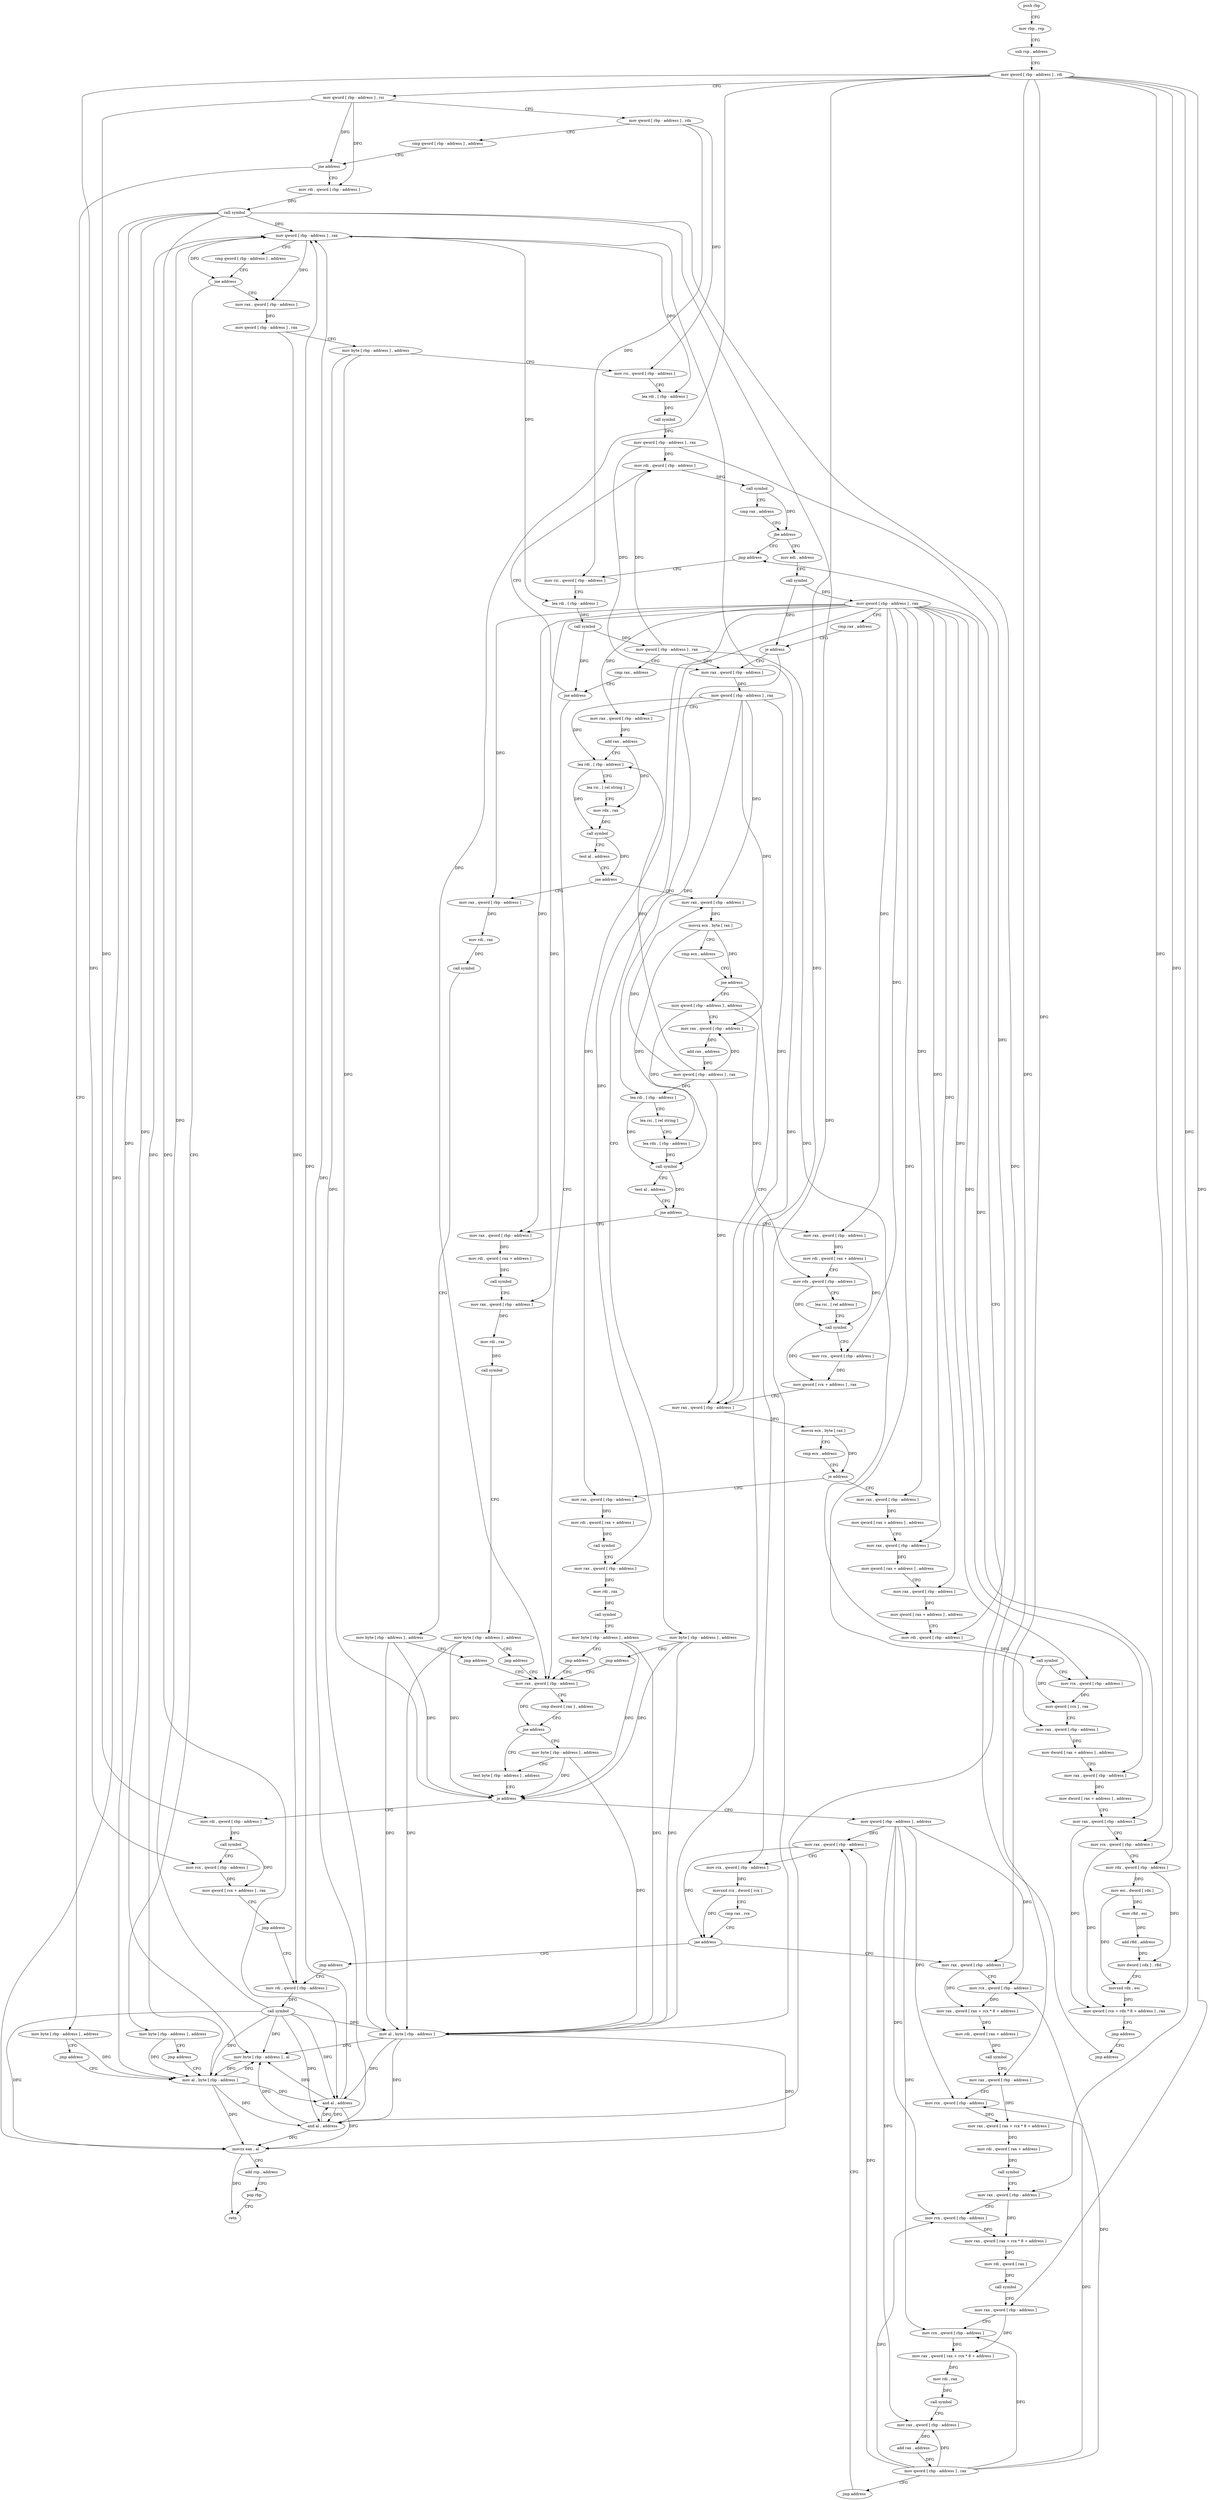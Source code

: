 digraph "func" {
"175232" [label = "push rbp" ]
"175233" [label = "mov rbp , rsp" ]
"175236" [label = "sub rsp , address" ]
"175240" [label = "mov qword [ rbp - address ] , rdi" ]
"175244" [label = "mov qword [ rbp - address ] , rsi" ]
"175248" [label = "mov qword [ rbp - address ] , rdx" ]
"175252" [label = "cmp qword [ rbp - address ] , address" ]
"175257" [label = "jne address" ]
"175272" [label = "mov rdi , qword [ rbp - address ]" ]
"175263" [label = "mov byte [ rbp - address ] , address" ]
"175276" [label = "call symbol" ]
"175281" [label = "mov qword [ rbp - address ] , rax" ]
"175285" [label = "cmp qword [ rbp - address ] , address" ]
"175290" [label = "jne address" ]
"175305" [label = "mov rax , qword [ rbp - address ]" ]
"175296" [label = "mov byte [ rbp - address ] , address" ]
"175267" [label = "jmp address" ]
"175986" [label = "mov al , byte [ rbp - address ]" ]
"175309" [label = "mov qword [ rbp - address ] , rax" ]
"175313" [label = "mov byte [ rbp - address ] , address" ]
"175317" [label = "mov rsi , qword [ rbp - address ]" ]
"175321" [label = "lea rdi , [ rbp - address ]" ]
"175325" [label = "call symbol" ]
"175330" [label = "mov qword [ rbp - address ] , rax" ]
"175334" [label = "mov rdi , qword [ rbp - address ]" ]
"175300" [label = "jmp address" ]
"175989" [label = "and al , address" ]
"175991" [label = "movzx eax , al" ]
"175994" [label = "add rsp , address" ]
"175998" [label = "pop rbp" ]
"175999" [label = "retn" ]
"175750" [label = "jmp address" ]
"175755" [label = "mov rsi , qword [ rbp - address ]" ]
"175353" [label = "mov edi , address" ]
"175358" [label = "call symbol" ]
"175363" [label = "mov qword [ rbp - address ] , rax" ]
"175367" [label = "cmp rax , address" ]
"175371" [label = "je address" ]
"175736" [label = "mov byte [ rbp - address ] , address" ]
"175377" [label = "mov rax , qword [ rbp - address ]" ]
"175759" [label = "lea rdi , [ rbp - address ]" ]
"175763" [label = "call symbol" ]
"175768" [label = "mov qword [ rbp - address ] , rax" ]
"175772" [label = "cmp rax , address" ]
"175776" [label = "jne address" ]
"175782" [label = "mov rax , qword [ rbp - address ]" ]
"175740" [label = "jmp address" ]
"175381" [label = "mov qword [ rbp - address ] , rax" ]
"175385" [label = "mov rax , qword [ rbp - address ]" ]
"175389" [label = "add rax , address" ]
"175395" [label = "lea rdi , [ rbp - address ]" ]
"175399" [label = "lea rsi , [ rel string ]" ]
"175406" [label = "mov rdx , rax" ]
"175409" [label = "call symbol" ]
"175414" [label = "test al , address" ]
"175416" [label = "jne address" ]
"175443" [label = "mov rax , qword [ rbp - address ]" ]
"175422" [label = "mov rax , qword [ rbp - address ]" ]
"175338" [label = "call symbol" ]
"175343" [label = "cmp rax , address" ]
"175347" [label = "jbe address" ]
"175786" [label = "cmp dword [ rax ] , address" ]
"175789" [label = "jne address" ]
"175799" [label = "test byte [ rbp - address ] , address" ]
"175795" [label = "mov byte [ rbp - address ] , address" ]
"175447" [label = "movsx ecx , byte [ rax ]" ]
"175450" [label = "cmp ecx , address" ]
"175453" [label = "jne address" ]
"175575" [label = "mov rax , qword [ rbp - address ]" ]
"175459" [label = "mov qword [ rbp - address ] , address" ]
"175426" [label = "mov rdi , rax" ]
"175429" [label = "call symbol" ]
"175434" [label = "mov byte [ rbp - address ] , address" ]
"175438" [label = "jmp address" ]
"175803" [label = "je address" ]
"175831" [label = "mov qword [ rbp - address ] , address" ]
"175809" [label = "mov rdi , qword [ rbp - address ]" ]
"175579" [label = "movsx ecx , byte [ rax ]" ]
"175582" [label = "cmp ecx , address" ]
"175585" [label = "je address" ]
"175625" [label = "mov rax , qword [ rbp - address ]" ]
"175591" [label = "mov rax , qword [ rbp - address ]" ]
"175467" [label = "mov rax , qword [ rbp - address ]" ]
"175471" [label = "add rax , address" ]
"175477" [label = "mov qword [ rbp - address ] , rax" ]
"175481" [label = "lea rdi , [ rbp - address ]" ]
"175485" [label = "lea rsi , [ rel string ]" ]
"175492" [label = "lea rdx , [ rbp - address ]" ]
"175496" [label = "call symbol" ]
"175501" [label = "test al , address" ]
"175503" [label = "jne address" ]
"175543" [label = "mov rax , qword [ rbp - address ]" ]
"175509" [label = "mov rax , qword [ rbp - address ]" ]
"175839" [label = "mov rax , qword [ rbp - address ]" ]
"175813" [label = "call symbol" ]
"175818" [label = "mov rcx , qword [ rbp - address ]" ]
"175822" [label = "mov qword [ rcx + address ] , rax" ]
"175826" [label = "jmp address" ]
"175969" [label = "mov rdi , qword [ rbp - address ]" ]
"175629" [label = "mov qword [ rax + address ] , address" ]
"175637" [label = "mov rax , qword [ rbp - address ]" ]
"175641" [label = "mov qword [ rax + address ] , address" ]
"175649" [label = "mov rax , qword [ rbp - address ]" ]
"175653" [label = "mov qword [ rax + address ] , address" ]
"175661" [label = "mov rdi , qword [ rbp - address ]" ]
"175665" [label = "call symbol" ]
"175670" [label = "mov rcx , qword [ rbp - address ]" ]
"175674" [label = "mov qword [ rcx ] , rax" ]
"175677" [label = "mov rax , qword [ rbp - address ]" ]
"175681" [label = "mov dword [ rax + address ] , address" ]
"175688" [label = "mov rax , qword [ rbp - address ]" ]
"175692" [label = "mov dword [ rax + address ] , address" ]
"175699" [label = "mov rax , qword [ rbp - address ]" ]
"175703" [label = "mov rcx , qword [ rbp - address ]" ]
"175707" [label = "mov rdx , qword [ rbp - address ]" ]
"175711" [label = "mov esi , dword [ rdx ]" ]
"175713" [label = "mov r8d , esi" ]
"175716" [label = "add r8d , address" ]
"175720" [label = "mov dword [ rdx ] , r8d" ]
"175723" [label = "movsxd rdx , esi" ]
"175726" [label = "mov qword [ rcx + rdx * 8 + address ] , rax" ]
"175731" [label = "jmp address" ]
"175745" [label = "jmp address" ]
"175595" [label = "mov rdi , qword [ rax + address ]" ]
"175599" [label = "call symbol" ]
"175604" [label = "mov rax , qword [ rbp - address ]" ]
"175608" [label = "mov rdi , rax" ]
"175611" [label = "call symbol" ]
"175616" [label = "mov byte [ rbp - address ] , address" ]
"175620" [label = "jmp address" ]
"175547" [label = "mov rdi , qword [ rax + address ]" ]
"175551" [label = "mov rdx , qword [ rbp - address ]" ]
"175555" [label = "lea rsi , [ rel address ]" ]
"175562" [label = "call symbol" ]
"175567" [label = "mov rcx , qword [ rbp - address ]" ]
"175571" [label = "mov qword [ rcx + address ] , rax" ]
"175513" [label = "mov rdi , qword [ rax + address ]" ]
"175517" [label = "call symbol" ]
"175522" [label = "mov rax , qword [ rbp - address ]" ]
"175526" [label = "mov rdi , rax" ]
"175529" [label = "call symbol" ]
"175534" [label = "mov byte [ rbp - address ] , address" ]
"175538" [label = "jmp address" ]
"175964" [label = "jmp address" ]
"175859" [label = "mov rax , qword [ rbp - address ]" ]
"175863" [label = "mov rcx , qword [ rbp - address ]" ]
"175867" [label = "mov rax , qword [ rax + rcx * 8 + address ]" ]
"175872" [label = "mov rdi , qword [ rax + address ]" ]
"175876" [label = "call symbol" ]
"175881" [label = "mov rax , qword [ rbp - address ]" ]
"175885" [label = "mov rcx , qword [ rbp - address ]" ]
"175889" [label = "mov rax , qword [ rax + rcx * 8 + address ]" ]
"175894" [label = "mov rdi , qword [ rax + address ]" ]
"175898" [label = "call symbol" ]
"175903" [label = "mov rax , qword [ rbp - address ]" ]
"175907" [label = "mov rcx , qword [ rbp - address ]" ]
"175911" [label = "mov rax , qword [ rax + rcx * 8 + address ]" ]
"175916" [label = "mov rdi , qword [ rax ]" ]
"175919" [label = "call symbol" ]
"175924" [label = "mov rax , qword [ rbp - address ]" ]
"175928" [label = "mov rcx , qword [ rbp - address ]" ]
"175932" [label = "mov rax , qword [ rax + rcx * 8 + address ]" ]
"175937" [label = "mov rdi , rax" ]
"175940" [label = "call symbol" ]
"175945" [label = "mov rax , qword [ rbp - address ]" ]
"175949" [label = "add rax , address" ]
"175955" [label = "mov qword [ rbp - address ] , rax" ]
"175959" [label = "jmp address" ]
"175973" [label = "call symbol" ]
"175978" [label = "mov al , byte [ rbp - address ]" ]
"175981" [label = "and al , address" ]
"175983" [label = "mov byte [ rbp - address ] , al" ]
"175843" [label = "mov rcx , qword [ rbp - address ]" ]
"175847" [label = "movsxd rcx , dword [ rcx ]" ]
"175850" [label = "cmp rax , rcx" ]
"175853" [label = "jae address" ]
"175232" -> "175233" [ label = "CFG" ]
"175233" -> "175236" [ label = "CFG" ]
"175236" -> "175240" [ label = "CFG" ]
"175240" -> "175244" [ label = "CFG" ]
"175240" -> "175782" [ label = "DFG" ]
"175240" -> "175818" [ label = "DFG" ]
"175240" -> "175703" [ label = "DFG" ]
"175240" -> "175707" [ label = "DFG" ]
"175240" -> "175843" [ label = "DFG" ]
"175240" -> "175859" [ label = "DFG" ]
"175240" -> "175881" [ label = "DFG" ]
"175240" -> "175903" [ label = "DFG" ]
"175240" -> "175924" [ label = "DFG" ]
"175244" -> "175248" [ label = "CFG" ]
"175244" -> "175257" [ label = "DFG" ]
"175244" -> "175272" [ label = "DFG" ]
"175244" -> "175809" [ label = "DFG" ]
"175248" -> "175252" [ label = "CFG" ]
"175248" -> "175317" [ label = "DFG" ]
"175248" -> "175755" [ label = "DFG" ]
"175252" -> "175257" [ label = "CFG" ]
"175257" -> "175272" [ label = "CFG" ]
"175257" -> "175263" [ label = "CFG" ]
"175272" -> "175276" [ label = "DFG" ]
"175263" -> "175267" [ label = "CFG" ]
"175263" -> "175986" [ label = "DFG" ]
"175276" -> "175281" [ label = "DFG" ]
"175276" -> "175986" [ label = "DFG" ]
"175276" -> "175989" [ label = "DFG" ]
"175276" -> "175991" [ label = "DFG" ]
"175276" -> "175978" [ label = "DFG" ]
"175276" -> "175981" [ label = "DFG" ]
"175276" -> "175983" [ label = "DFG" ]
"175281" -> "175285" [ label = "CFG" ]
"175281" -> "175290" [ label = "DFG" ]
"175281" -> "175305" [ label = "DFG" ]
"175281" -> "175321" [ label = "DFG" ]
"175281" -> "175759" [ label = "DFG" ]
"175285" -> "175290" [ label = "CFG" ]
"175290" -> "175305" [ label = "CFG" ]
"175290" -> "175296" [ label = "CFG" ]
"175305" -> "175309" [ label = "DFG" ]
"175296" -> "175300" [ label = "CFG" ]
"175296" -> "175986" [ label = "DFG" ]
"175267" -> "175986" [ label = "CFG" ]
"175986" -> "175989" [ label = "DFG" ]
"175986" -> "175281" [ label = "DFG" ]
"175986" -> "175991" [ label = "DFG" ]
"175986" -> "175981" [ label = "DFG" ]
"175986" -> "175983" [ label = "DFG" ]
"175309" -> "175313" [ label = "CFG" ]
"175309" -> "175969" [ label = "DFG" ]
"175313" -> "175317" [ label = "CFG" ]
"175313" -> "175803" [ label = "DFG" ]
"175313" -> "175978" [ label = "DFG" ]
"175317" -> "175321" [ label = "CFG" ]
"175321" -> "175325" [ label = "DFG" ]
"175325" -> "175330" [ label = "DFG" ]
"175330" -> "175334" [ label = "DFG" ]
"175330" -> "175377" [ label = "DFG" ]
"175330" -> "175661" [ label = "DFG" ]
"175334" -> "175338" [ label = "DFG" ]
"175300" -> "175986" [ label = "CFG" ]
"175989" -> "175991" [ label = "DFG" ]
"175989" -> "175281" [ label = "DFG" ]
"175989" -> "175981" [ label = "DFG" ]
"175989" -> "175983" [ label = "DFG" ]
"175991" -> "175994" [ label = "CFG" ]
"175991" -> "175999" [ label = "DFG" ]
"175994" -> "175998" [ label = "CFG" ]
"175998" -> "175999" [ label = "CFG" ]
"175750" -> "175755" [ label = "CFG" ]
"175755" -> "175759" [ label = "CFG" ]
"175353" -> "175358" [ label = "CFG" ]
"175358" -> "175363" [ label = "DFG" ]
"175358" -> "175371" [ label = "DFG" ]
"175363" -> "175367" [ label = "CFG" ]
"175363" -> "175385" [ label = "DFG" ]
"175363" -> "175422" [ label = "DFG" ]
"175363" -> "175625" [ label = "DFG" ]
"175363" -> "175637" [ label = "DFG" ]
"175363" -> "175649" [ label = "DFG" ]
"175363" -> "175670" [ label = "DFG" ]
"175363" -> "175677" [ label = "DFG" ]
"175363" -> "175688" [ label = "DFG" ]
"175363" -> "175699" [ label = "DFG" ]
"175363" -> "175591" [ label = "DFG" ]
"175363" -> "175604" [ label = "DFG" ]
"175363" -> "175543" [ label = "DFG" ]
"175363" -> "175567" [ label = "DFG" ]
"175363" -> "175509" [ label = "DFG" ]
"175363" -> "175522" [ label = "DFG" ]
"175367" -> "175371" [ label = "CFG" ]
"175371" -> "175736" [ label = "CFG" ]
"175371" -> "175377" [ label = "CFG" ]
"175736" -> "175740" [ label = "CFG" ]
"175736" -> "175803" [ label = "DFG" ]
"175736" -> "175978" [ label = "DFG" ]
"175377" -> "175381" [ label = "DFG" ]
"175759" -> "175763" [ label = "DFG" ]
"175763" -> "175768" [ label = "DFG" ]
"175763" -> "175776" [ label = "DFG" ]
"175768" -> "175772" [ label = "CFG" ]
"175768" -> "175334" [ label = "DFG" ]
"175768" -> "175377" [ label = "DFG" ]
"175768" -> "175661" [ label = "DFG" ]
"175772" -> "175776" [ label = "CFG" ]
"175776" -> "175334" [ label = "CFG" ]
"175776" -> "175782" [ label = "CFG" ]
"175782" -> "175786" [ label = "CFG" ]
"175782" -> "175789" [ label = "DFG" ]
"175740" -> "175782" [ label = "CFG" ]
"175381" -> "175385" [ label = "CFG" ]
"175381" -> "175443" [ label = "DFG" ]
"175381" -> "175575" [ label = "DFG" ]
"175381" -> "175467" [ label = "DFG" ]
"175381" -> "175395" [ label = "DFG" ]
"175381" -> "175481" [ label = "DFG" ]
"175385" -> "175389" [ label = "DFG" ]
"175389" -> "175395" [ label = "CFG" ]
"175389" -> "175406" [ label = "DFG" ]
"175395" -> "175399" [ label = "CFG" ]
"175395" -> "175409" [ label = "DFG" ]
"175399" -> "175406" [ label = "CFG" ]
"175406" -> "175409" [ label = "DFG" ]
"175409" -> "175414" [ label = "CFG" ]
"175409" -> "175416" [ label = "DFG" ]
"175414" -> "175416" [ label = "CFG" ]
"175416" -> "175443" [ label = "CFG" ]
"175416" -> "175422" [ label = "CFG" ]
"175443" -> "175447" [ label = "DFG" ]
"175422" -> "175426" [ label = "DFG" ]
"175338" -> "175343" [ label = "CFG" ]
"175338" -> "175347" [ label = "DFG" ]
"175343" -> "175347" [ label = "CFG" ]
"175347" -> "175750" [ label = "CFG" ]
"175347" -> "175353" [ label = "CFG" ]
"175786" -> "175789" [ label = "CFG" ]
"175789" -> "175799" [ label = "CFG" ]
"175789" -> "175795" [ label = "CFG" ]
"175799" -> "175803" [ label = "CFG" ]
"175795" -> "175799" [ label = "CFG" ]
"175795" -> "175803" [ label = "DFG" ]
"175795" -> "175978" [ label = "DFG" ]
"175447" -> "175450" [ label = "CFG" ]
"175447" -> "175453" [ label = "DFG" ]
"175447" -> "175496" [ label = "DFG" ]
"175450" -> "175453" [ label = "CFG" ]
"175453" -> "175575" [ label = "CFG" ]
"175453" -> "175459" [ label = "CFG" ]
"175575" -> "175579" [ label = "DFG" ]
"175459" -> "175467" [ label = "CFG" ]
"175459" -> "175551" [ label = "DFG" ]
"175459" -> "175492" [ label = "DFG" ]
"175426" -> "175429" [ label = "DFG" ]
"175429" -> "175434" [ label = "CFG" ]
"175434" -> "175438" [ label = "CFG" ]
"175434" -> "175803" [ label = "DFG" ]
"175434" -> "175978" [ label = "DFG" ]
"175438" -> "175782" [ label = "CFG" ]
"175803" -> "175831" [ label = "CFG" ]
"175803" -> "175809" [ label = "CFG" ]
"175831" -> "175839" [ label = "DFG" ]
"175831" -> "175863" [ label = "DFG" ]
"175831" -> "175885" [ label = "DFG" ]
"175831" -> "175907" [ label = "DFG" ]
"175831" -> "175928" [ label = "DFG" ]
"175831" -> "175945" [ label = "DFG" ]
"175809" -> "175813" [ label = "DFG" ]
"175579" -> "175582" [ label = "CFG" ]
"175579" -> "175585" [ label = "DFG" ]
"175582" -> "175585" [ label = "CFG" ]
"175585" -> "175625" [ label = "CFG" ]
"175585" -> "175591" [ label = "CFG" ]
"175625" -> "175629" [ label = "DFG" ]
"175591" -> "175595" [ label = "DFG" ]
"175467" -> "175471" [ label = "DFG" ]
"175471" -> "175477" [ label = "DFG" ]
"175477" -> "175481" [ label = "DFG" ]
"175477" -> "175395" [ label = "DFG" ]
"175477" -> "175443" [ label = "DFG" ]
"175477" -> "175575" [ label = "DFG" ]
"175477" -> "175467" [ label = "DFG" ]
"175481" -> "175485" [ label = "CFG" ]
"175481" -> "175496" [ label = "DFG" ]
"175485" -> "175492" [ label = "CFG" ]
"175492" -> "175496" [ label = "DFG" ]
"175496" -> "175501" [ label = "CFG" ]
"175496" -> "175503" [ label = "DFG" ]
"175501" -> "175503" [ label = "CFG" ]
"175503" -> "175543" [ label = "CFG" ]
"175503" -> "175509" [ label = "CFG" ]
"175543" -> "175547" [ label = "DFG" ]
"175509" -> "175513" [ label = "DFG" ]
"175839" -> "175843" [ label = "CFG" ]
"175839" -> "175853" [ label = "DFG" ]
"175813" -> "175818" [ label = "CFG" ]
"175813" -> "175822" [ label = "DFG" ]
"175818" -> "175822" [ label = "DFG" ]
"175822" -> "175826" [ label = "CFG" ]
"175826" -> "175969" [ label = "CFG" ]
"175969" -> "175973" [ label = "DFG" ]
"175629" -> "175637" [ label = "CFG" ]
"175637" -> "175641" [ label = "DFG" ]
"175641" -> "175649" [ label = "CFG" ]
"175649" -> "175653" [ label = "DFG" ]
"175653" -> "175661" [ label = "CFG" ]
"175661" -> "175665" [ label = "DFG" ]
"175665" -> "175670" [ label = "CFG" ]
"175665" -> "175674" [ label = "DFG" ]
"175670" -> "175674" [ label = "DFG" ]
"175674" -> "175677" [ label = "CFG" ]
"175677" -> "175681" [ label = "DFG" ]
"175681" -> "175688" [ label = "CFG" ]
"175688" -> "175692" [ label = "DFG" ]
"175692" -> "175699" [ label = "CFG" ]
"175699" -> "175703" [ label = "CFG" ]
"175699" -> "175726" [ label = "DFG" ]
"175703" -> "175707" [ label = "CFG" ]
"175703" -> "175726" [ label = "DFG" ]
"175707" -> "175711" [ label = "DFG" ]
"175707" -> "175720" [ label = "DFG" ]
"175711" -> "175713" [ label = "DFG" ]
"175711" -> "175723" [ label = "DFG" ]
"175713" -> "175716" [ label = "DFG" ]
"175716" -> "175720" [ label = "DFG" ]
"175720" -> "175723" [ label = "CFG" ]
"175723" -> "175726" [ label = "DFG" ]
"175726" -> "175731" [ label = "CFG" ]
"175731" -> "175745" [ label = "CFG" ]
"175745" -> "175750" [ label = "CFG" ]
"175595" -> "175599" [ label = "DFG" ]
"175599" -> "175604" [ label = "CFG" ]
"175604" -> "175608" [ label = "DFG" ]
"175608" -> "175611" [ label = "DFG" ]
"175611" -> "175616" [ label = "CFG" ]
"175616" -> "175620" [ label = "CFG" ]
"175616" -> "175803" [ label = "DFG" ]
"175616" -> "175978" [ label = "DFG" ]
"175620" -> "175782" [ label = "CFG" ]
"175547" -> "175551" [ label = "CFG" ]
"175547" -> "175562" [ label = "DFG" ]
"175551" -> "175555" [ label = "CFG" ]
"175551" -> "175562" [ label = "DFG" ]
"175555" -> "175562" [ label = "CFG" ]
"175562" -> "175567" [ label = "CFG" ]
"175562" -> "175571" [ label = "DFG" ]
"175567" -> "175571" [ label = "DFG" ]
"175571" -> "175575" [ label = "CFG" ]
"175513" -> "175517" [ label = "DFG" ]
"175517" -> "175522" [ label = "CFG" ]
"175522" -> "175526" [ label = "DFG" ]
"175526" -> "175529" [ label = "DFG" ]
"175529" -> "175534" [ label = "CFG" ]
"175534" -> "175538" [ label = "CFG" ]
"175534" -> "175803" [ label = "DFG" ]
"175534" -> "175978" [ label = "DFG" ]
"175538" -> "175782" [ label = "CFG" ]
"175964" -> "175969" [ label = "CFG" ]
"175859" -> "175863" [ label = "CFG" ]
"175859" -> "175867" [ label = "DFG" ]
"175863" -> "175867" [ label = "DFG" ]
"175867" -> "175872" [ label = "DFG" ]
"175872" -> "175876" [ label = "DFG" ]
"175876" -> "175881" [ label = "CFG" ]
"175881" -> "175885" [ label = "CFG" ]
"175881" -> "175889" [ label = "DFG" ]
"175885" -> "175889" [ label = "DFG" ]
"175889" -> "175894" [ label = "DFG" ]
"175894" -> "175898" [ label = "DFG" ]
"175898" -> "175903" [ label = "CFG" ]
"175903" -> "175907" [ label = "CFG" ]
"175903" -> "175911" [ label = "DFG" ]
"175907" -> "175911" [ label = "DFG" ]
"175911" -> "175916" [ label = "DFG" ]
"175916" -> "175919" [ label = "DFG" ]
"175919" -> "175924" [ label = "CFG" ]
"175924" -> "175928" [ label = "CFG" ]
"175924" -> "175932" [ label = "DFG" ]
"175928" -> "175932" [ label = "DFG" ]
"175932" -> "175937" [ label = "DFG" ]
"175937" -> "175940" [ label = "DFG" ]
"175940" -> "175945" [ label = "CFG" ]
"175945" -> "175949" [ label = "DFG" ]
"175949" -> "175955" [ label = "DFG" ]
"175955" -> "175959" [ label = "CFG" ]
"175955" -> "175839" [ label = "DFG" ]
"175955" -> "175863" [ label = "DFG" ]
"175955" -> "175885" [ label = "DFG" ]
"175955" -> "175907" [ label = "DFG" ]
"175955" -> "175928" [ label = "DFG" ]
"175955" -> "175945" [ label = "DFG" ]
"175959" -> "175839" [ label = "CFG" ]
"175973" -> "175978" [ label = "DFG" ]
"175973" -> "175281" [ label = "DFG" ]
"175973" -> "175989" [ label = "DFG" ]
"175973" -> "175991" [ label = "DFG" ]
"175973" -> "175986" [ label = "DFG" ]
"175973" -> "175981" [ label = "DFG" ]
"175973" -> "175983" [ label = "DFG" ]
"175978" -> "175981" [ label = "DFG" ]
"175978" -> "175281" [ label = "DFG" ]
"175978" -> "175989" [ label = "DFG" ]
"175978" -> "175991" [ label = "DFG" ]
"175978" -> "175983" [ label = "DFG" ]
"175981" -> "175983" [ label = "DFG" ]
"175981" -> "175281" [ label = "DFG" ]
"175981" -> "175989" [ label = "DFG" ]
"175981" -> "175991" [ label = "DFG" ]
"175983" -> "175986" [ label = "DFG" ]
"175843" -> "175847" [ label = "DFG" ]
"175847" -> "175850" [ label = "CFG" ]
"175847" -> "175853" [ label = "DFG" ]
"175850" -> "175853" [ label = "CFG" ]
"175853" -> "175964" [ label = "CFG" ]
"175853" -> "175859" [ label = "CFG" ]
}
